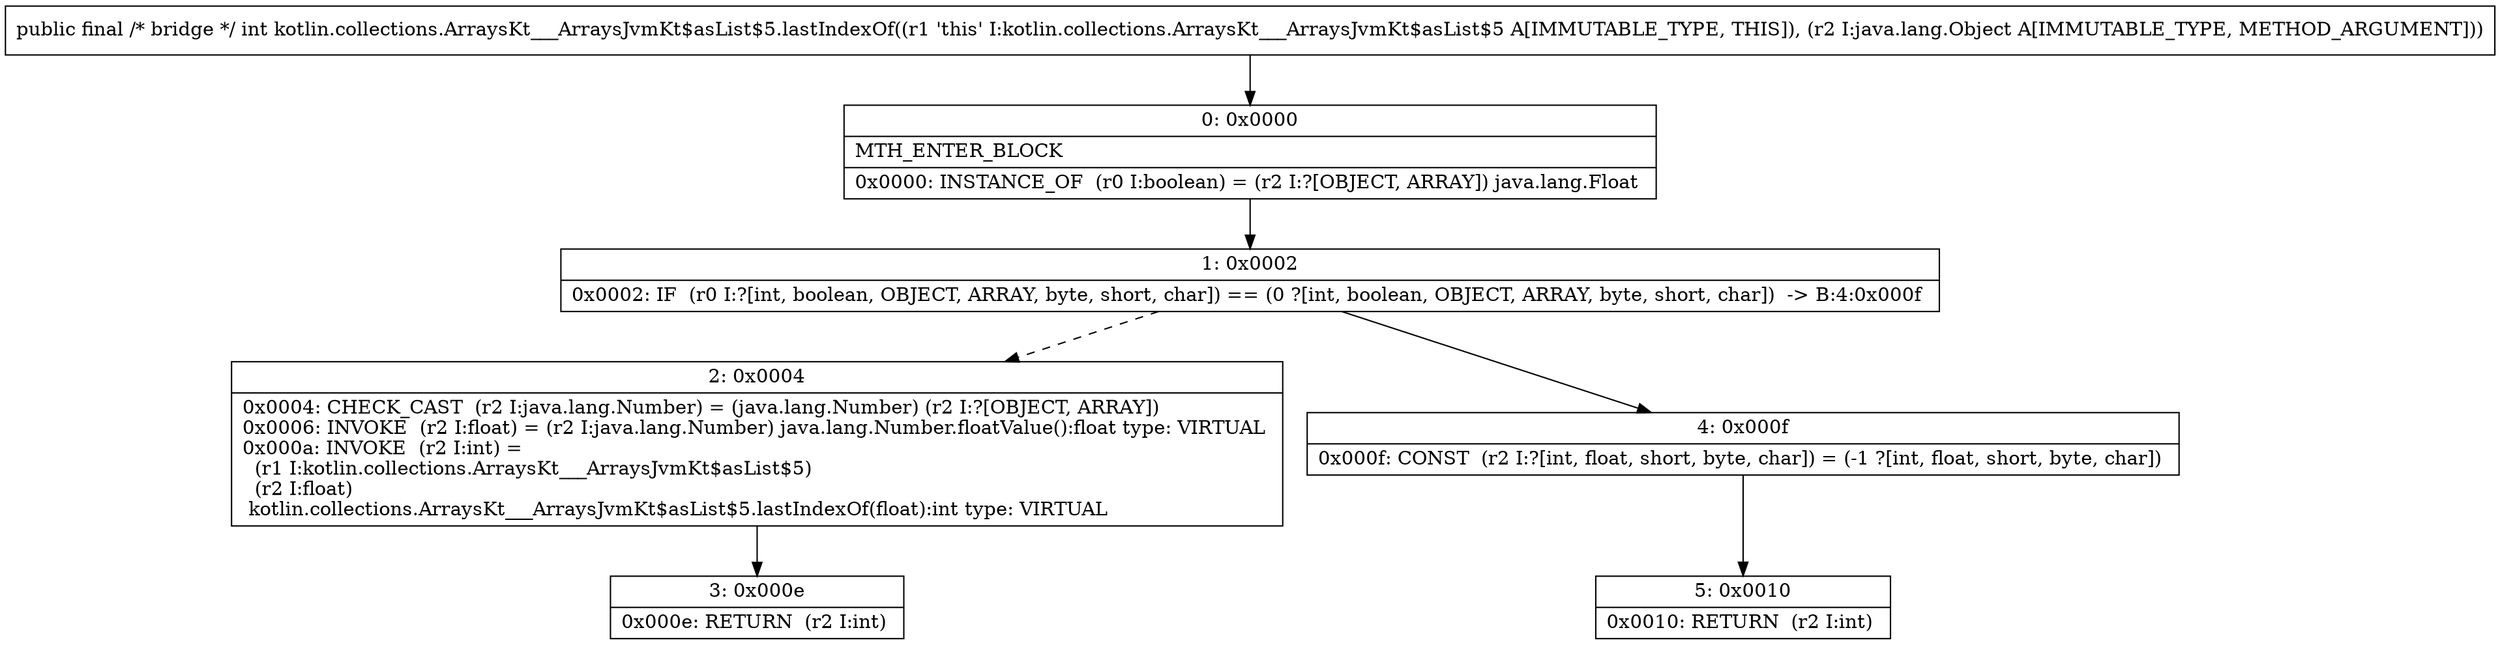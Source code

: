 digraph "CFG forkotlin.collections.ArraysKt___ArraysJvmKt$asList$5.lastIndexOf(Ljava\/lang\/Object;)I" {
Node_0 [shape=record,label="{0\:\ 0x0000|MTH_ENTER_BLOCK\l|0x0000: INSTANCE_OF  (r0 I:boolean) = (r2 I:?[OBJECT, ARRAY]) java.lang.Float \l}"];
Node_1 [shape=record,label="{1\:\ 0x0002|0x0002: IF  (r0 I:?[int, boolean, OBJECT, ARRAY, byte, short, char]) == (0 ?[int, boolean, OBJECT, ARRAY, byte, short, char])  \-\> B:4:0x000f \l}"];
Node_2 [shape=record,label="{2\:\ 0x0004|0x0004: CHECK_CAST  (r2 I:java.lang.Number) = (java.lang.Number) (r2 I:?[OBJECT, ARRAY]) \l0x0006: INVOKE  (r2 I:float) = (r2 I:java.lang.Number) java.lang.Number.floatValue():float type: VIRTUAL \l0x000a: INVOKE  (r2 I:int) = \l  (r1 I:kotlin.collections.ArraysKt___ArraysJvmKt$asList$5)\l  (r2 I:float)\l kotlin.collections.ArraysKt___ArraysJvmKt$asList$5.lastIndexOf(float):int type: VIRTUAL \l}"];
Node_3 [shape=record,label="{3\:\ 0x000e|0x000e: RETURN  (r2 I:int) \l}"];
Node_4 [shape=record,label="{4\:\ 0x000f|0x000f: CONST  (r2 I:?[int, float, short, byte, char]) = (\-1 ?[int, float, short, byte, char]) \l}"];
Node_5 [shape=record,label="{5\:\ 0x0010|0x0010: RETURN  (r2 I:int) \l}"];
MethodNode[shape=record,label="{public final \/* bridge *\/ int kotlin.collections.ArraysKt___ArraysJvmKt$asList$5.lastIndexOf((r1 'this' I:kotlin.collections.ArraysKt___ArraysJvmKt$asList$5 A[IMMUTABLE_TYPE, THIS]), (r2 I:java.lang.Object A[IMMUTABLE_TYPE, METHOD_ARGUMENT])) }"];
MethodNode -> Node_0;
Node_0 -> Node_1;
Node_1 -> Node_2[style=dashed];
Node_1 -> Node_4;
Node_2 -> Node_3;
Node_4 -> Node_5;
}

